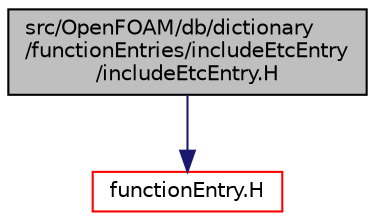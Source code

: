 digraph "src/OpenFOAM/db/dictionary/functionEntries/includeEtcEntry/includeEtcEntry.H"
{
  bgcolor="transparent";
  edge [fontname="Helvetica",fontsize="10",labelfontname="Helvetica",labelfontsize="10"];
  node [fontname="Helvetica",fontsize="10",shape=record];
  Node1 [label="src/OpenFOAM/db/dictionary\l/functionEntries/includeEtcEntry\l/includeEtcEntry.H",height=0.2,width=0.4,color="black", fillcolor="grey75", style="filled", fontcolor="black"];
  Node1 -> Node2 [color="midnightblue",fontsize="10",style="solid",fontname="Helvetica"];
  Node2 [label="functionEntry.H",height=0.2,width=0.4,color="red",URL="$a07825.html"];
}
